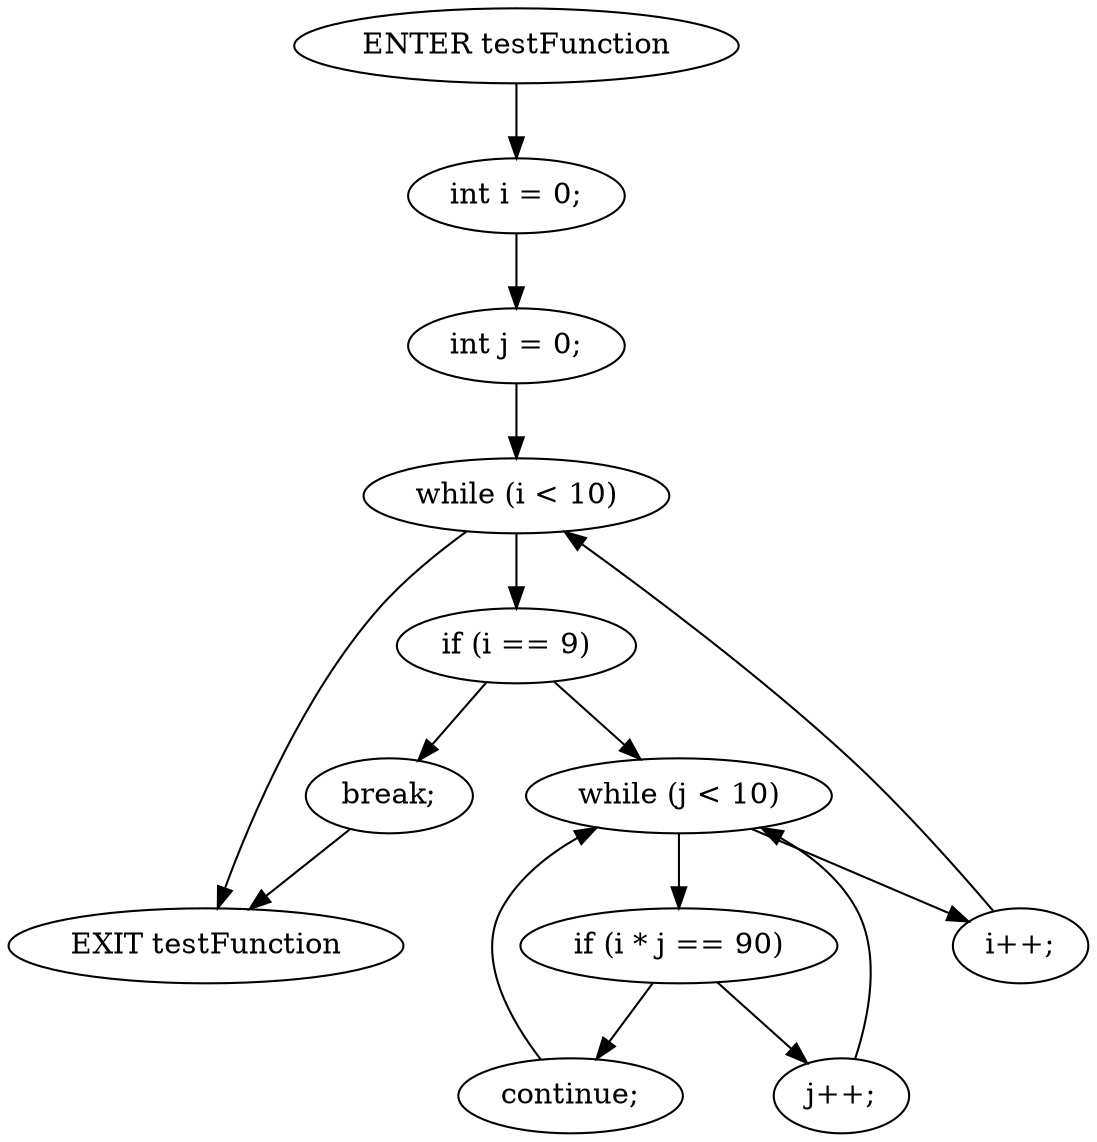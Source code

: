 strict digraph G {
  0 [ label="ENTER testFunction" ];
  1 [ label="EXIT testFunction" ];
  2 [ label="int i = 0;" ];
  3 [ label="int j = 0;" ];
  4 [ label="while (i < 10)" ];
  5 [ label="if (i == 9)" ];
  6 [ label="break;" ];
  7 [ label="while (j < 10)" ];
  8 [ label="if (i * j == 90)" ];
  9 [ label="continue;" ];
  10 [ label="j++;" ];
  11 [ label="i++;" ];
  0 -> 2;
  2 -> 3;
  3 -> 4;
  4 -> 5;
  5 -> 6;
  5 -> 7;
  7 -> 8;
  8 -> 9;
  8 -> 10;
  10 -> 7;
  9 -> 7;
  7 -> 11;
  11 -> 4;
  4 -> 1;
  6 -> 1;
}
